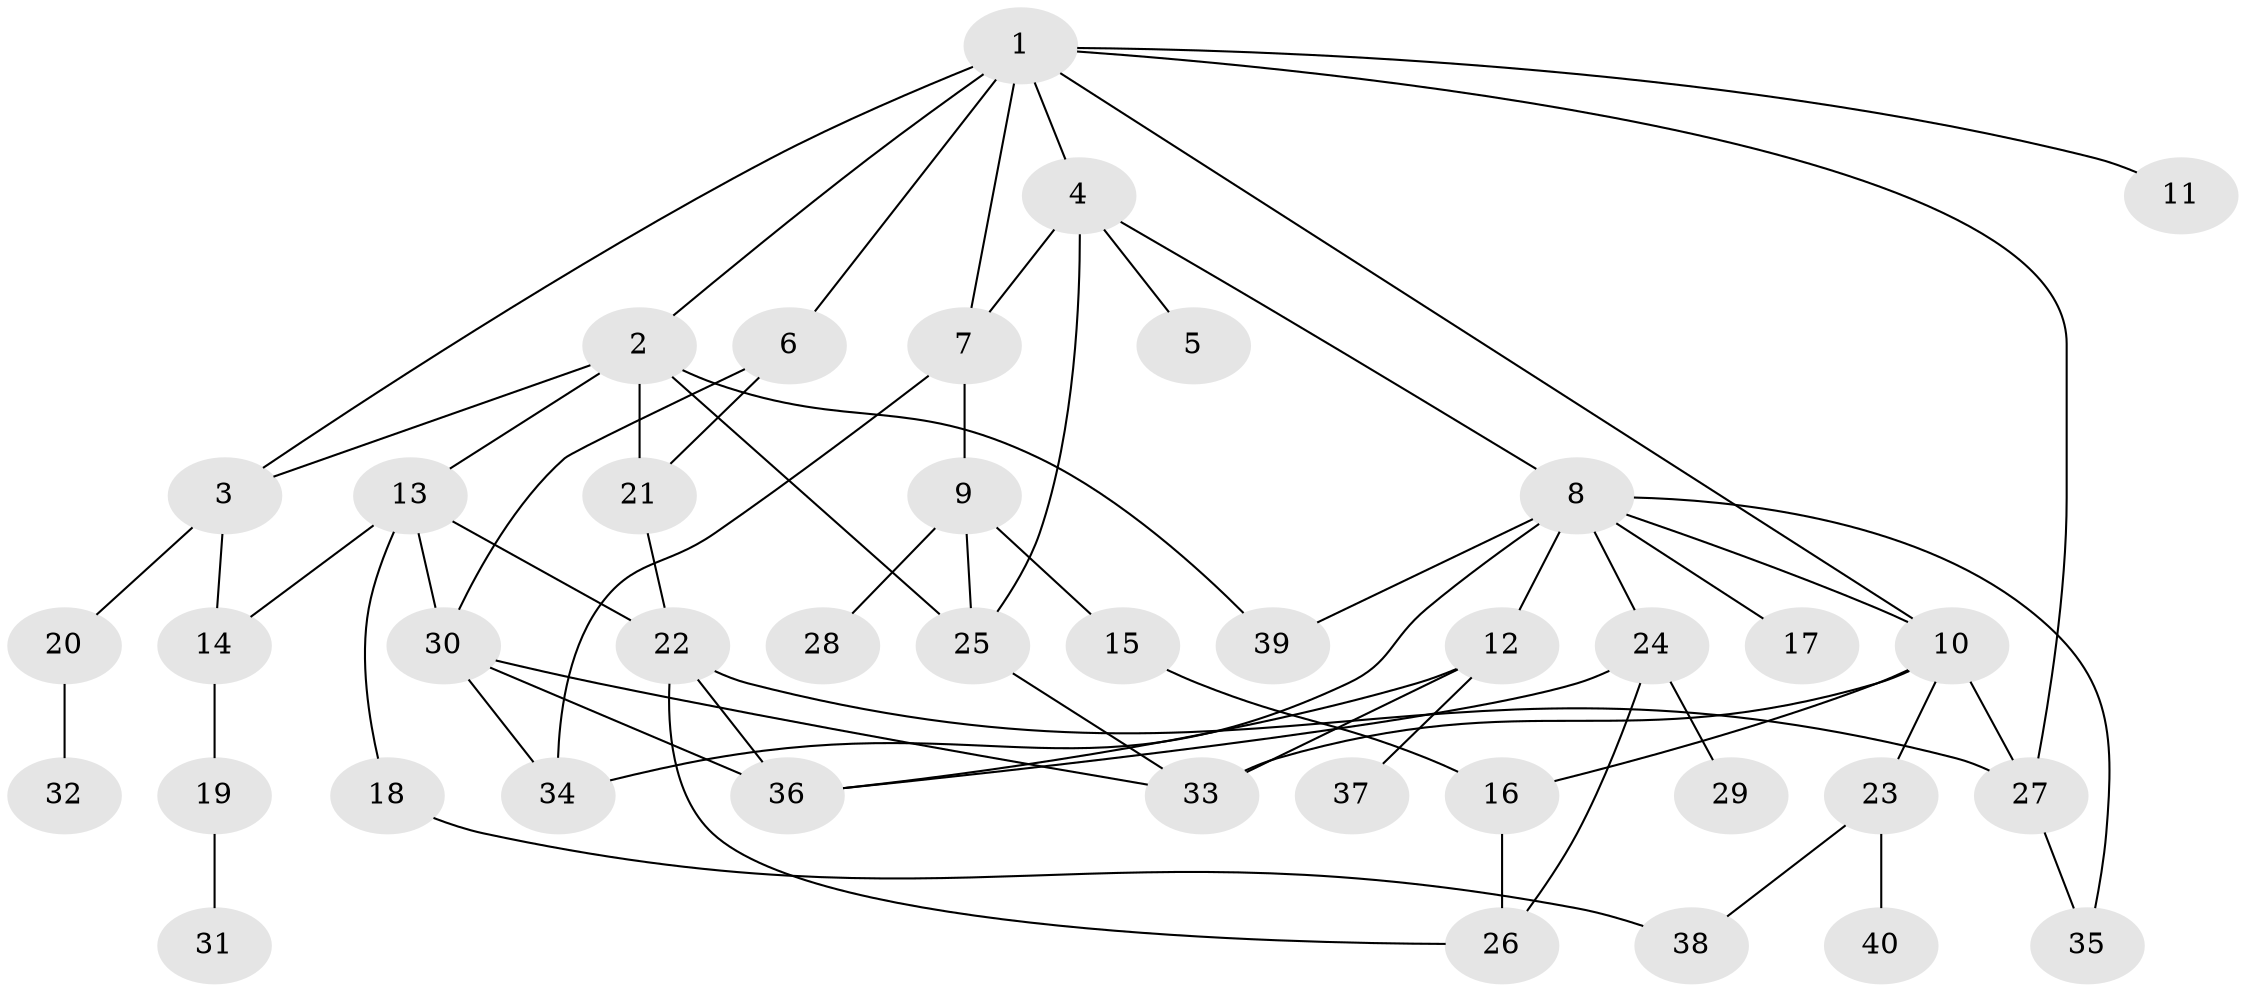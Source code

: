 // original degree distribution, {7: 0.0379746835443038, 4: 0.06329113924050633, 6: 0.02531645569620253, 2: 0.379746835443038, 5: 0.06329113924050633, 9: 0.012658227848101266, 1: 0.24050632911392406, 3: 0.17721518987341772}
// Generated by graph-tools (version 1.1) at 2025/34/03/09/25 02:34:19]
// undirected, 40 vertices, 64 edges
graph export_dot {
graph [start="1"]
  node [color=gray90,style=filled];
  1;
  2;
  3;
  4;
  5;
  6;
  7;
  8;
  9;
  10;
  11;
  12;
  13;
  14;
  15;
  16;
  17;
  18;
  19;
  20;
  21;
  22;
  23;
  24;
  25;
  26;
  27;
  28;
  29;
  30;
  31;
  32;
  33;
  34;
  35;
  36;
  37;
  38;
  39;
  40;
  1 -- 2 [weight=1.0];
  1 -- 3 [weight=1.0];
  1 -- 4 [weight=1.0];
  1 -- 6 [weight=1.0];
  1 -- 7 [weight=1.0];
  1 -- 10 [weight=1.0];
  1 -- 11 [weight=1.0];
  1 -- 27 [weight=1.0];
  2 -- 3 [weight=1.0];
  2 -- 13 [weight=1.0];
  2 -- 21 [weight=1.0];
  2 -- 25 [weight=1.0];
  2 -- 39 [weight=1.0];
  3 -- 14 [weight=1.0];
  3 -- 20 [weight=1.0];
  4 -- 5 [weight=1.0];
  4 -- 7 [weight=1.0];
  4 -- 8 [weight=1.0];
  4 -- 25 [weight=1.0];
  6 -- 21 [weight=1.0];
  6 -- 30 [weight=1.0];
  7 -- 9 [weight=1.0];
  7 -- 34 [weight=1.0];
  8 -- 10 [weight=1.0];
  8 -- 12 [weight=1.0];
  8 -- 17 [weight=1.0];
  8 -- 24 [weight=1.0];
  8 -- 34 [weight=1.0];
  8 -- 35 [weight=1.0];
  8 -- 39 [weight=1.0];
  9 -- 15 [weight=1.0];
  9 -- 25 [weight=1.0];
  9 -- 28 [weight=1.0];
  10 -- 16 [weight=1.0];
  10 -- 23 [weight=1.0];
  10 -- 27 [weight=1.0];
  10 -- 33 [weight=2.0];
  12 -- 33 [weight=1.0];
  12 -- 36 [weight=1.0];
  12 -- 37 [weight=1.0];
  13 -- 14 [weight=1.0];
  13 -- 18 [weight=1.0];
  13 -- 22 [weight=1.0];
  13 -- 30 [weight=1.0];
  14 -- 19 [weight=1.0];
  15 -- 16 [weight=1.0];
  16 -- 26 [weight=1.0];
  18 -- 38 [weight=1.0];
  19 -- 31 [weight=1.0];
  20 -- 32 [weight=1.0];
  21 -- 22 [weight=1.0];
  22 -- 26 [weight=1.0];
  22 -- 27 [weight=1.0];
  22 -- 36 [weight=1.0];
  23 -- 38 [weight=1.0];
  23 -- 40 [weight=1.0];
  24 -- 26 [weight=1.0];
  24 -- 29 [weight=1.0];
  24 -- 36 [weight=1.0];
  25 -- 33 [weight=1.0];
  27 -- 35 [weight=1.0];
  30 -- 33 [weight=1.0];
  30 -- 34 [weight=1.0];
  30 -- 36 [weight=2.0];
}

